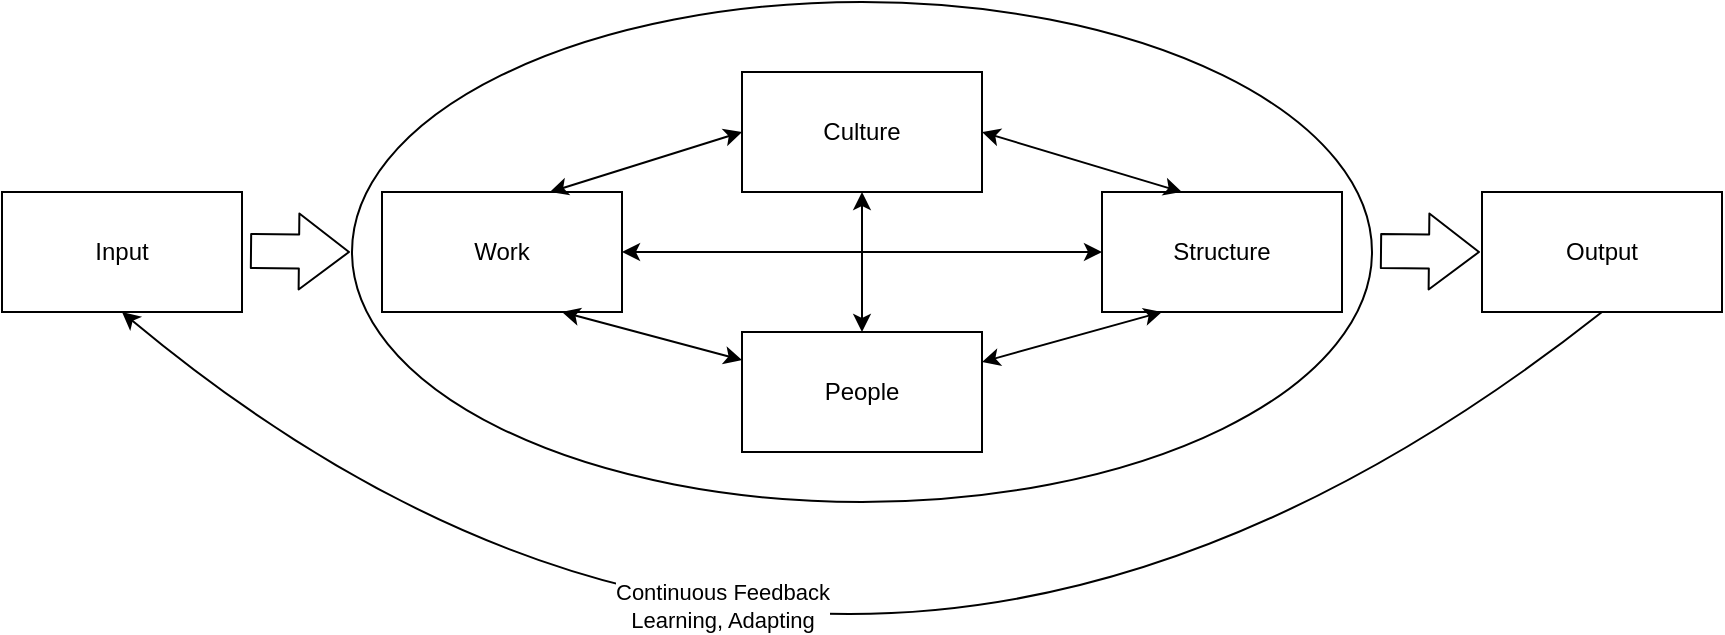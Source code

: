 <mxfile version="13.1.3" type="github">
  <diagram id="dXdjv0n2jVyO-cPHFP4J" name="Page-1">
    <mxGraphModel dx="2889" dy="1132" grid="1" gridSize="10" guides="1" tooltips="1" connect="1" arrows="1" fold="1" page="1" pageScale="1" pageWidth="827" pageHeight="1169" math="0" shadow="0">
      <root>
        <mxCell id="0" />
        <mxCell id="1" parent="0" />
        <mxCell id="-4Mk8O7G2yA_D8Ajx_66-12" value="" style="ellipse;whiteSpace=wrap;html=1;" vertex="1" parent="1">
          <mxGeometry x="155" y="515" width="510" height="250" as="geometry" />
        </mxCell>
        <mxCell id="-4Mk8O7G2yA_D8Ajx_66-1" value="Culture" style="rounded=0;whiteSpace=wrap;html=1;" vertex="1" parent="1">
          <mxGeometry x="350" y="550" width="120" height="60" as="geometry" />
        </mxCell>
        <mxCell id="-4Mk8O7G2yA_D8Ajx_66-5" value="People" style="rounded=0;whiteSpace=wrap;html=1;" vertex="1" parent="1">
          <mxGeometry x="350" y="680" width="120" height="60" as="geometry" />
        </mxCell>
        <mxCell id="-4Mk8O7G2yA_D8Ajx_66-6" value="Work" style="rounded=0;whiteSpace=wrap;html=1;" vertex="1" parent="1">
          <mxGeometry x="170" y="610" width="120" height="60" as="geometry" />
        </mxCell>
        <mxCell id="-4Mk8O7G2yA_D8Ajx_66-7" value="Structure" style="rounded=0;whiteSpace=wrap;html=1;" vertex="1" parent="1">
          <mxGeometry x="530" y="610" width="120" height="60" as="geometry" />
        </mxCell>
        <mxCell id="-4Mk8O7G2yA_D8Ajx_66-8" value="Input" style="rounded=0;whiteSpace=wrap;html=1;" vertex="1" parent="1">
          <mxGeometry x="-20" y="610" width="120" height="60" as="geometry" />
        </mxCell>
        <mxCell id="-4Mk8O7G2yA_D8Ajx_66-9" value="Output" style="rounded=0;whiteSpace=wrap;html=1;" vertex="1" parent="1">
          <mxGeometry x="720" y="610" width="120" height="60" as="geometry" />
        </mxCell>
        <mxCell id="-4Mk8O7G2yA_D8Ajx_66-14" value="" style="shape=flexArrow;endArrow=classic;html=1;width=17;endSize=8;" edge="1" parent="1">
          <mxGeometry width="50" height="50" relative="1" as="geometry">
            <mxPoint x="104" y="639.5" as="sourcePoint" />
            <mxPoint x="154" y="640" as="targetPoint" />
          </mxGeometry>
        </mxCell>
        <mxCell id="-4Mk8O7G2yA_D8Ajx_66-15" value="" style="shape=flexArrow;endArrow=classic;html=1;width=17;endSize=8;" edge="1" parent="1">
          <mxGeometry width="50" height="50" relative="1" as="geometry">
            <mxPoint x="669" y="639.5" as="sourcePoint" />
            <mxPoint x="719" y="640" as="targetPoint" />
          </mxGeometry>
        </mxCell>
        <mxCell id="-4Mk8O7G2yA_D8Ajx_66-16" value="" style="curved=1;endArrow=classic;html=1;exitX=0.5;exitY=1;exitDx=0;exitDy=0;entryX=0.5;entryY=1;entryDx=0;entryDy=0;" edge="1" parent="1" source="-4Mk8O7G2yA_D8Ajx_66-9" target="-4Mk8O7G2yA_D8Ajx_66-8">
          <mxGeometry width="50" height="50" relative="1" as="geometry">
            <mxPoint x="390" y="890" as="sourcePoint" />
            <mxPoint x="440" y="840" as="targetPoint" />
            <Array as="points">
              <mxPoint x="400" y="970" />
            </Array>
          </mxGeometry>
        </mxCell>
        <mxCell id="-4Mk8O7G2yA_D8Ajx_66-25" value="Continuous Feedback&lt;br&gt;Learning, Adapting" style="edgeLabel;html=1;align=center;verticalAlign=middle;resizable=0;points=[];" vertex="1" connectable="0" parent="-4Mk8O7G2yA_D8Ajx_66-16">
          <mxGeometry x="0.319" y="-79" relative="1" as="geometry">
            <mxPoint as="offset" />
          </mxGeometry>
        </mxCell>
        <mxCell id="-4Mk8O7G2yA_D8Ajx_66-17" value="" style="endArrow=classic;startArrow=classic;html=1;exitX=0.7;exitY=0;exitDx=0;exitDy=0;exitPerimeter=0;entryX=0;entryY=0.5;entryDx=0;entryDy=0;" edge="1" parent="1" source="-4Mk8O7G2yA_D8Ajx_66-6" target="-4Mk8O7G2yA_D8Ajx_66-1">
          <mxGeometry width="50" height="50" relative="1" as="geometry">
            <mxPoint x="390" y="600" as="sourcePoint" />
            <mxPoint x="340" y="580" as="targetPoint" />
          </mxGeometry>
        </mxCell>
        <mxCell id="-4Mk8O7G2yA_D8Ajx_66-20" value="" style="endArrow=classic;startArrow=classic;html=1;entryX=0.75;entryY=1;entryDx=0;entryDy=0;" edge="1" parent="1" source="-4Mk8O7G2yA_D8Ajx_66-5" target="-4Mk8O7G2yA_D8Ajx_66-6">
          <mxGeometry width="50" height="50" relative="1" as="geometry">
            <mxPoint x="-180" y="860" as="sourcePoint" />
            <mxPoint x="-130" y="810" as="targetPoint" />
          </mxGeometry>
        </mxCell>
        <mxCell id="-4Mk8O7G2yA_D8Ajx_66-21" value="" style="endArrow=classic;startArrow=classic;html=1;entryX=1;entryY=0.5;entryDx=0;entryDy=0;exitX=0.333;exitY=0;exitDx=0;exitDy=0;exitPerimeter=0;" edge="1" parent="1" source="-4Mk8O7G2yA_D8Ajx_66-7" target="-4Mk8O7G2yA_D8Ajx_66-1">
          <mxGeometry width="50" height="50" relative="1" as="geometry">
            <mxPoint x="-90" y="860" as="sourcePoint" />
            <mxPoint x="-40" y="810" as="targetPoint" />
          </mxGeometry>
        </mxCell>
        <mxCell id="-4Mk8O7G2yA_D8Ajx_66-22" value="" style="endArrow=classic;startArrow=classic;html=1;entryX=1;entryY=0.25;entryDx=0;entryDy=0;exitX=0.25;exitY=1;exitDx=0;exitDy=0;" edge="1" parent="1" source="-4Mk8O7G2yA_D8Ajx_66-7" target="-4Mk8O7G2yA_D8Ajx_66-5">
          <mxGeometry width="50" height="50" relative="1" as="geometry">
            <mxPoint x="290" y="960" as="sourcePoint" />
            <mxPoint x="340" y="910" as="targetPoint" />
          </mxGeometry>
        </mxCell>
        <mxCell id="-4Mk8O7G2yA_D8Ajx_66-23" value="" style="endArrow=classic;startArrow=classic;html=1;entryX=0.5;entryY=1;entryDx=0;entryDy=0;" edge="1" parent="1" source="-4Mk8O7G2yA_D8Ajx_66-5" target="-4Mk8O7G2yA_D8Ajx_66-1">
          <mxGeometry width="50" height="50" relative="1" as="geometry">
            <mxPoint x="-160" y="760" as="sourcePoint" />
            <mxPoint x="-110" y="710" as="targetPoint" />
          </mxGeometry>
        </mxCell>
        <mxCell id="-4Mk8O7G2yA_D8Ajx_66-24" value="" style="endArrow=classic;startArrow=classic;html=1;entryX=1;entryY=0.5;entryDx=0;entryDy=0;exitX=0;exitY=0.5;exitDx=0;exitDy=0;" edge="1" parent="1" source="-4Mk8O7G2yA_D8Ajx_66-7" target="-4Mk8O7G2yA_D8Ajx_66-6">
          <mxGeometry width="50" height="50" relative="1" as="geometry">
            <mxPoint x="-20" y="840" as="sourcePoint" />
            <mxPoint x="30" y="790" as="targetPoint" />
          </mxGeometry>
        </mxCell>
      </root>
    </mxGraphModel>
  </diagram>
</mxfile>
